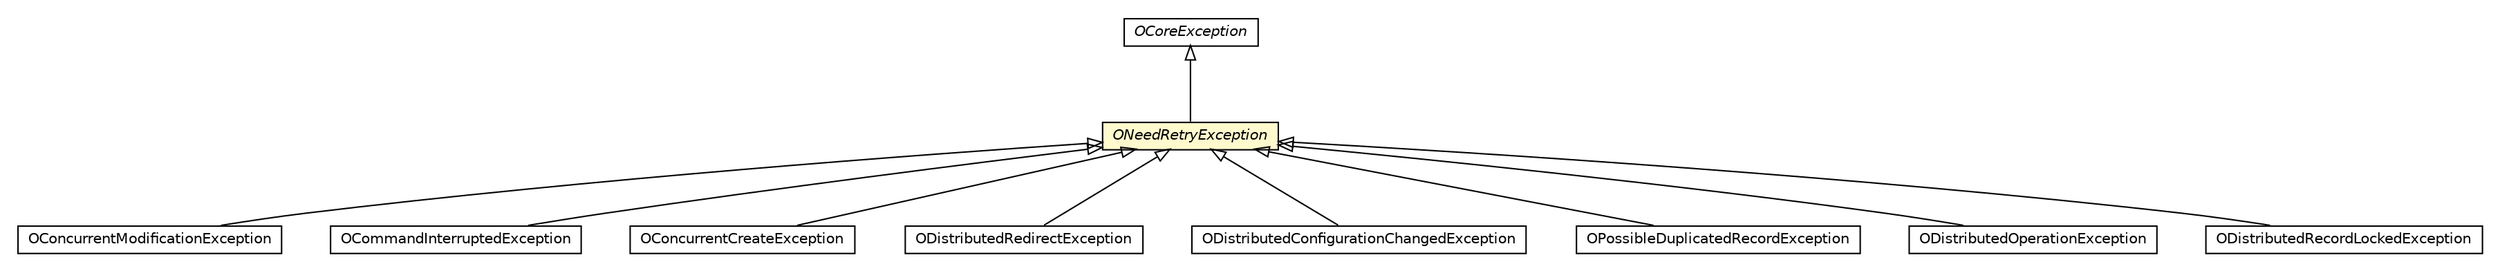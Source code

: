 #!/usr/local/bin/dot
#
# Class diagram 
# Generated by UMLGraph version R5_6-24-gf6e263 (http://www.umlgraph.org/)
#

digraph G {
	edge [fontname="Helvetica",fontsize=10,labelfontname="Helvetica",labelfontsize=10];
	node [fontname="Helvetica",fontsize=10,shape=plaintext];
	nodesep=0.25;
	ranksep=0.5;
	// com.orientechnologies.common.concur.ONeedRetryException
	c2556501 [label=<<table title="com.orientechnologies.common.concur.ONeedRetryException" border="0" cellborder="1" cellspacing="0" cellpadding="2" port="p" bgcolor="lemonChiffon" href="./ONeedRetryException.html">
		<tr><td><table border="0" cellspacing="0" cellpadding="1">
<tr><td align="center" balign="center"><font face="Helvetica-Oblique"> ONeedRetryException </font></td></tr>
		</table></td></tr>
		</table>>, URL="./ONeedRetryException.html", fontname="Helvetica", fontcolor="black", fontsize=10.0];
	// com.orientechnologies.orient.core.exception.OCoreException
	c2557715 [label=<<table title="com.orientechnologies.orient.core.exception.OCoreException" border="0" cellborder="1" cellspacing="0" cellpadding="2" port="p" href="../../orient/core/exception/OCoreException.html">
		<tr><td><table border="0" cellspacing="0" cellpadding="1">
<tr><td align="center" balign="center"><font face="Helvetica-Oblique"> OCoreException </font></td></tr>
		</table></td></tr>
		</table>>, URL="../../orient/core/exception/OCoreException.html", fontname="Helvetica", fontcolor="black", fontsize=10.0];
	// com.orientechnologies.orient.core.exception.OConcurrentModificationException
	c2557734 [label=<<table title="com.orientechnologies.orient.core.exception.OConcurrentModificationException" border="0" cellborder="1" cellspacing="0" cellpadding="2" port="p" href="../../orient/core/exception/OConcurrentModificationException.html">
		<tr><td><table border="0" cellspacing="0" cellpadding="1">
<tr><td align="center" balign="center"> OConcurrentModificationException </td></tr>
		</table></td></tr>
		</table>>, URL="../../orient/core/exception/OConcurrentModificationException.html", fontname="Helvetica", fontcolor="black", fontsize=10.0];
	// com.orientechnologies.orient.core.exception.OCommandInterruptedException
	c2557753 [label=<<table title="com.orientechnologies.orient.core.exception.OCommandInterruptedException" border="0" cellborder="1" cellspacing="0" cellpadding="2" port="p" href="../../orient/core/exception/OCommandInterruptedException.html">
		<tr><td><table border="0" cellspacing="0" cellpadding="1">
<tr><td align="center" balign="center"> OCommandInterruptedException </td></tr>
		</table></td></tr>
		</table>>, URL="../../orient/core/exception/OCommandInterruptedException.html", fontname="Helvetica", fontcolor="black", fontsize=10.0];
	// com.orientechnologies.orient.core.exception.OConcurrentCreateException
	c2557757 [label=<<table title="com.orientechnologies.orient.core.exception.OConcurrentCreateException" border="0" cellborder="1" cellspacing="0" cellpadding="2" port="p" href="../../orient/core/exception/OConcurrentCreateException.html">
		<tr><td><table border="0" cellspacing="0" cellpadding="1">
<tr><td align="center" balign="center"> OConcurrentCreateException </td></tr>
		</table></td></tr>
		</table>>, URL="../../orient/core/exception/OConcurrentCreateException.html", fontname="Helvetica", fontcolor="black", fontsize=10.0];
	// com.orientechnologies.orient.enterprise.channel.binary.ODistributedRedirectException
	c2557919 [label=<<table title="com.orientechnologies.orient.enterprise.channel.binary.ODistributedRedirectException" border="0" cellborder="1" cellspacing="0" cellpadding="2" port="p" href="../../orient/enterprise/channel/binary/ODistributedRedirectException.html">
		<tr><td><table border="0" cellspacing="0" cellpadding="1">
<tr><td align="center" balign="center"> ODistributedRedirectException </td></tr>
		</table></td></tr>
		</table>>, URL="../../orient/enterprise/channel/binary/ODistributedRedirectException.html", fontname="Helvetica", fontcolor="black", fontsize=10.0];
	// com.orientechnologies.orient.server.distributed.ODistributedConfigurationChangedException
	c2558094 [label=<<table title="com.orientechnologies.orient.server.distributed.ODistributedConfigurationChangedException" border="0" cellborder="1" cellspacing="0" cellpadding="2" port="p" href="../../orient/server/distributed/ODistributedConfigurationChangedException.html">
		<tr><td><table border="0" cellspacing="0" cellpadding="1">
<tr><td align="center" balign="center"> ODistributedConfigurationChangedException </td></tr>
		</table></td></tr>
		</table>>, URL="../../orient/server/distributed/ODistributedConfigurationChangedException.html", fontname="Helvetica", fontcolor="black", fontsize=10.0];
	// com.orientechnologies.orient.server.distributed.task.OPossibleDuplicatedRecordException
	c2558114 [label=<<table title="com.orientechnologies.orient.server.distributed.task.OPossibleDuplicatedRecordException" border="0" cellborder="1" cellspacing="0" cellpadding="2" port="p" href="../../orient/server/distributed/task/OPossibleDuplicatedRecordException.html">
		<tr><td><table border="0" cellspacing="0" cellpadding="1">
<tr><td align="center" balign="center"> OPossibleDuplicatedRecordException </td></tr>
		</table></td></tr>
		</table>>, URL="../../orient/server/distributed/task/OPossibleDuplicatedRecordException.html", fontname="Helvetica", fontcolor="black", fontsize=10.0];
	// com.orientechnologies.orient.server.distributed.task.ODistributedOperationException
	c2558120 [label=<<table title="com.orientechnologies.orient.server.distributed.task.ODistributedOperationException" border="0" cellborder="1" cellspacing="0" cellpadding="2" port="p" href="../../orient/server/distributed/task/ODistributedOperationException.html">
		<tr><td><table border="0" cellspacing="0" cellpadding="1">
<tr><td align="center" balign="center"> ODistributedOperationException </td></tr>
		</table></td></tr>
		</table>>, URL="../../orient/server/distributed/task/ODistributedOperationException.html", fontname="Helvetica", fontcolor="black", fontsize=10.0];
	// com.orientechnologies.orient.server.distributed.task.ODistributedRecordLockedException
	c2558125 [label=<<table title="com.orientechnologies.orient.server.distributed.task.ODistributedRecordLockedException" border="0" cellborder="1" cellspacing="0" cellpadding="2" port="p" href="../../orient/server/distributed/task/ODistributedRecordLockedException.html">
		<tr><td><table border="0" cellspacing="0" cellpadding="1">
<tr><td align="center" balign="center"> ODistributedRecordLockedException </td></tr>
		</table></td></tr>
		</table>>, URL="../../orient/server/distributed/task/ODistributedRecordLockedException.html", fontname="Helvetica", fontcolor="black", fontsize=10.0];
	//com.orientechnologies.common.concur.ONeedRetryException extends com.orientechnologies.orient.core.exception.OCoreException
	c2557715:p -> c2556501:p [dir=back,arrowtail=empty];
	//com.orientechnologies.orient.core.exception.OConcurrentModificationException extends com.orientechnologies.common.concur.ONeedRetryException
	c2556501:p -> c2557734:p [dir=back,arrowtail=empty];
	//com.orientechnologies.orient.core.exception.OCommandInterruptedException extends com.orientechnologies.common.concur.ONeedRetryException
	c2556501:p -> c2557753:p [dir=back,arrowtail=empty];
	//com.orientechnologies.orient.core.exception.OConcurrentCreateException extends com.orientechnologies.common.concur.ONeedRetryException
	c2556501:p -> c2557757:p [dir=back,arrowtail=empty];
	//com.orientechnologies.orient.enterprise.channel.binary.ODistributedRedirectException extends com.orientechnologies.common.concur.ONeedRetryException
	c2556501:p -> c2557919:p [dir=back,arrowtail=empty];
	//com.orientechnologies.orient.server.distributed.ODistributedConfigurationChangedException extends com.orientechnologies.common.concur.ONeedRetryException
	c2556501:p -> c2558094:p [dir=back,arrowtail=empty];
	//com.orientechnologies.orient.server.distributed.task.OPossibleDuplicatedRecordException extends com.orientechnologies.common.concur.ONeedRetryException
	c2556501:p -> c2558114:p [dir=back,arrowtail=empty];
	//com.orientechnologies.orient.server.distributed.task.ODistributedOperationException extends com.orientechnologies.common.concur.ONeedRetryException
	c2556501:p -> c2558120:p [dir=back,arrowtail=empty];
	//com.orientechnologies.orient.server.distributed.task.ODistributedRecordLockedException extends com.orientechnologies.common.concur.ONeedRetryException
	c2556501:p -> c2558125:p [dir=back,arrowtail=empty];
}

